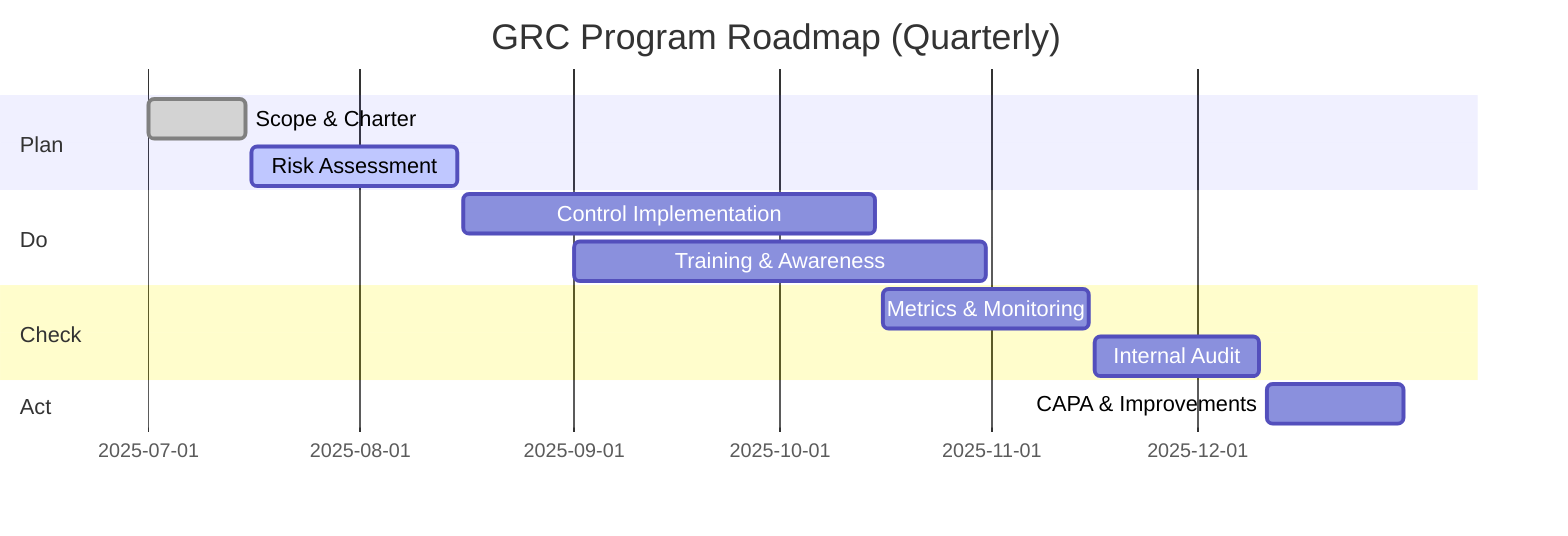 gantt
    title GRC Program Roadmap (Quarterly)
    dateFormat  YYYY-MM-DD
    section Plan
    Scope & Charter        :done,    p1, 2025-07-01, 2025-07-15
    Risk Assessment        :active,  p2, 2025-07-16, 2025-08-15
    section Do
    Control Implementation :p3,      2025-08-16, 2025-10-15
    Training & Awareness   :p4,      2025-09-01, 2025-10-31
    section Check
    Metrics & Monitoring   :p5,      2025-10-16, 2025-11-15
    Internal Audit         :p6,      2025-11-16, 2025-12-10
    section Act
    CAPA & Improvements    :p7,      2025-12-11, 2025-12-31